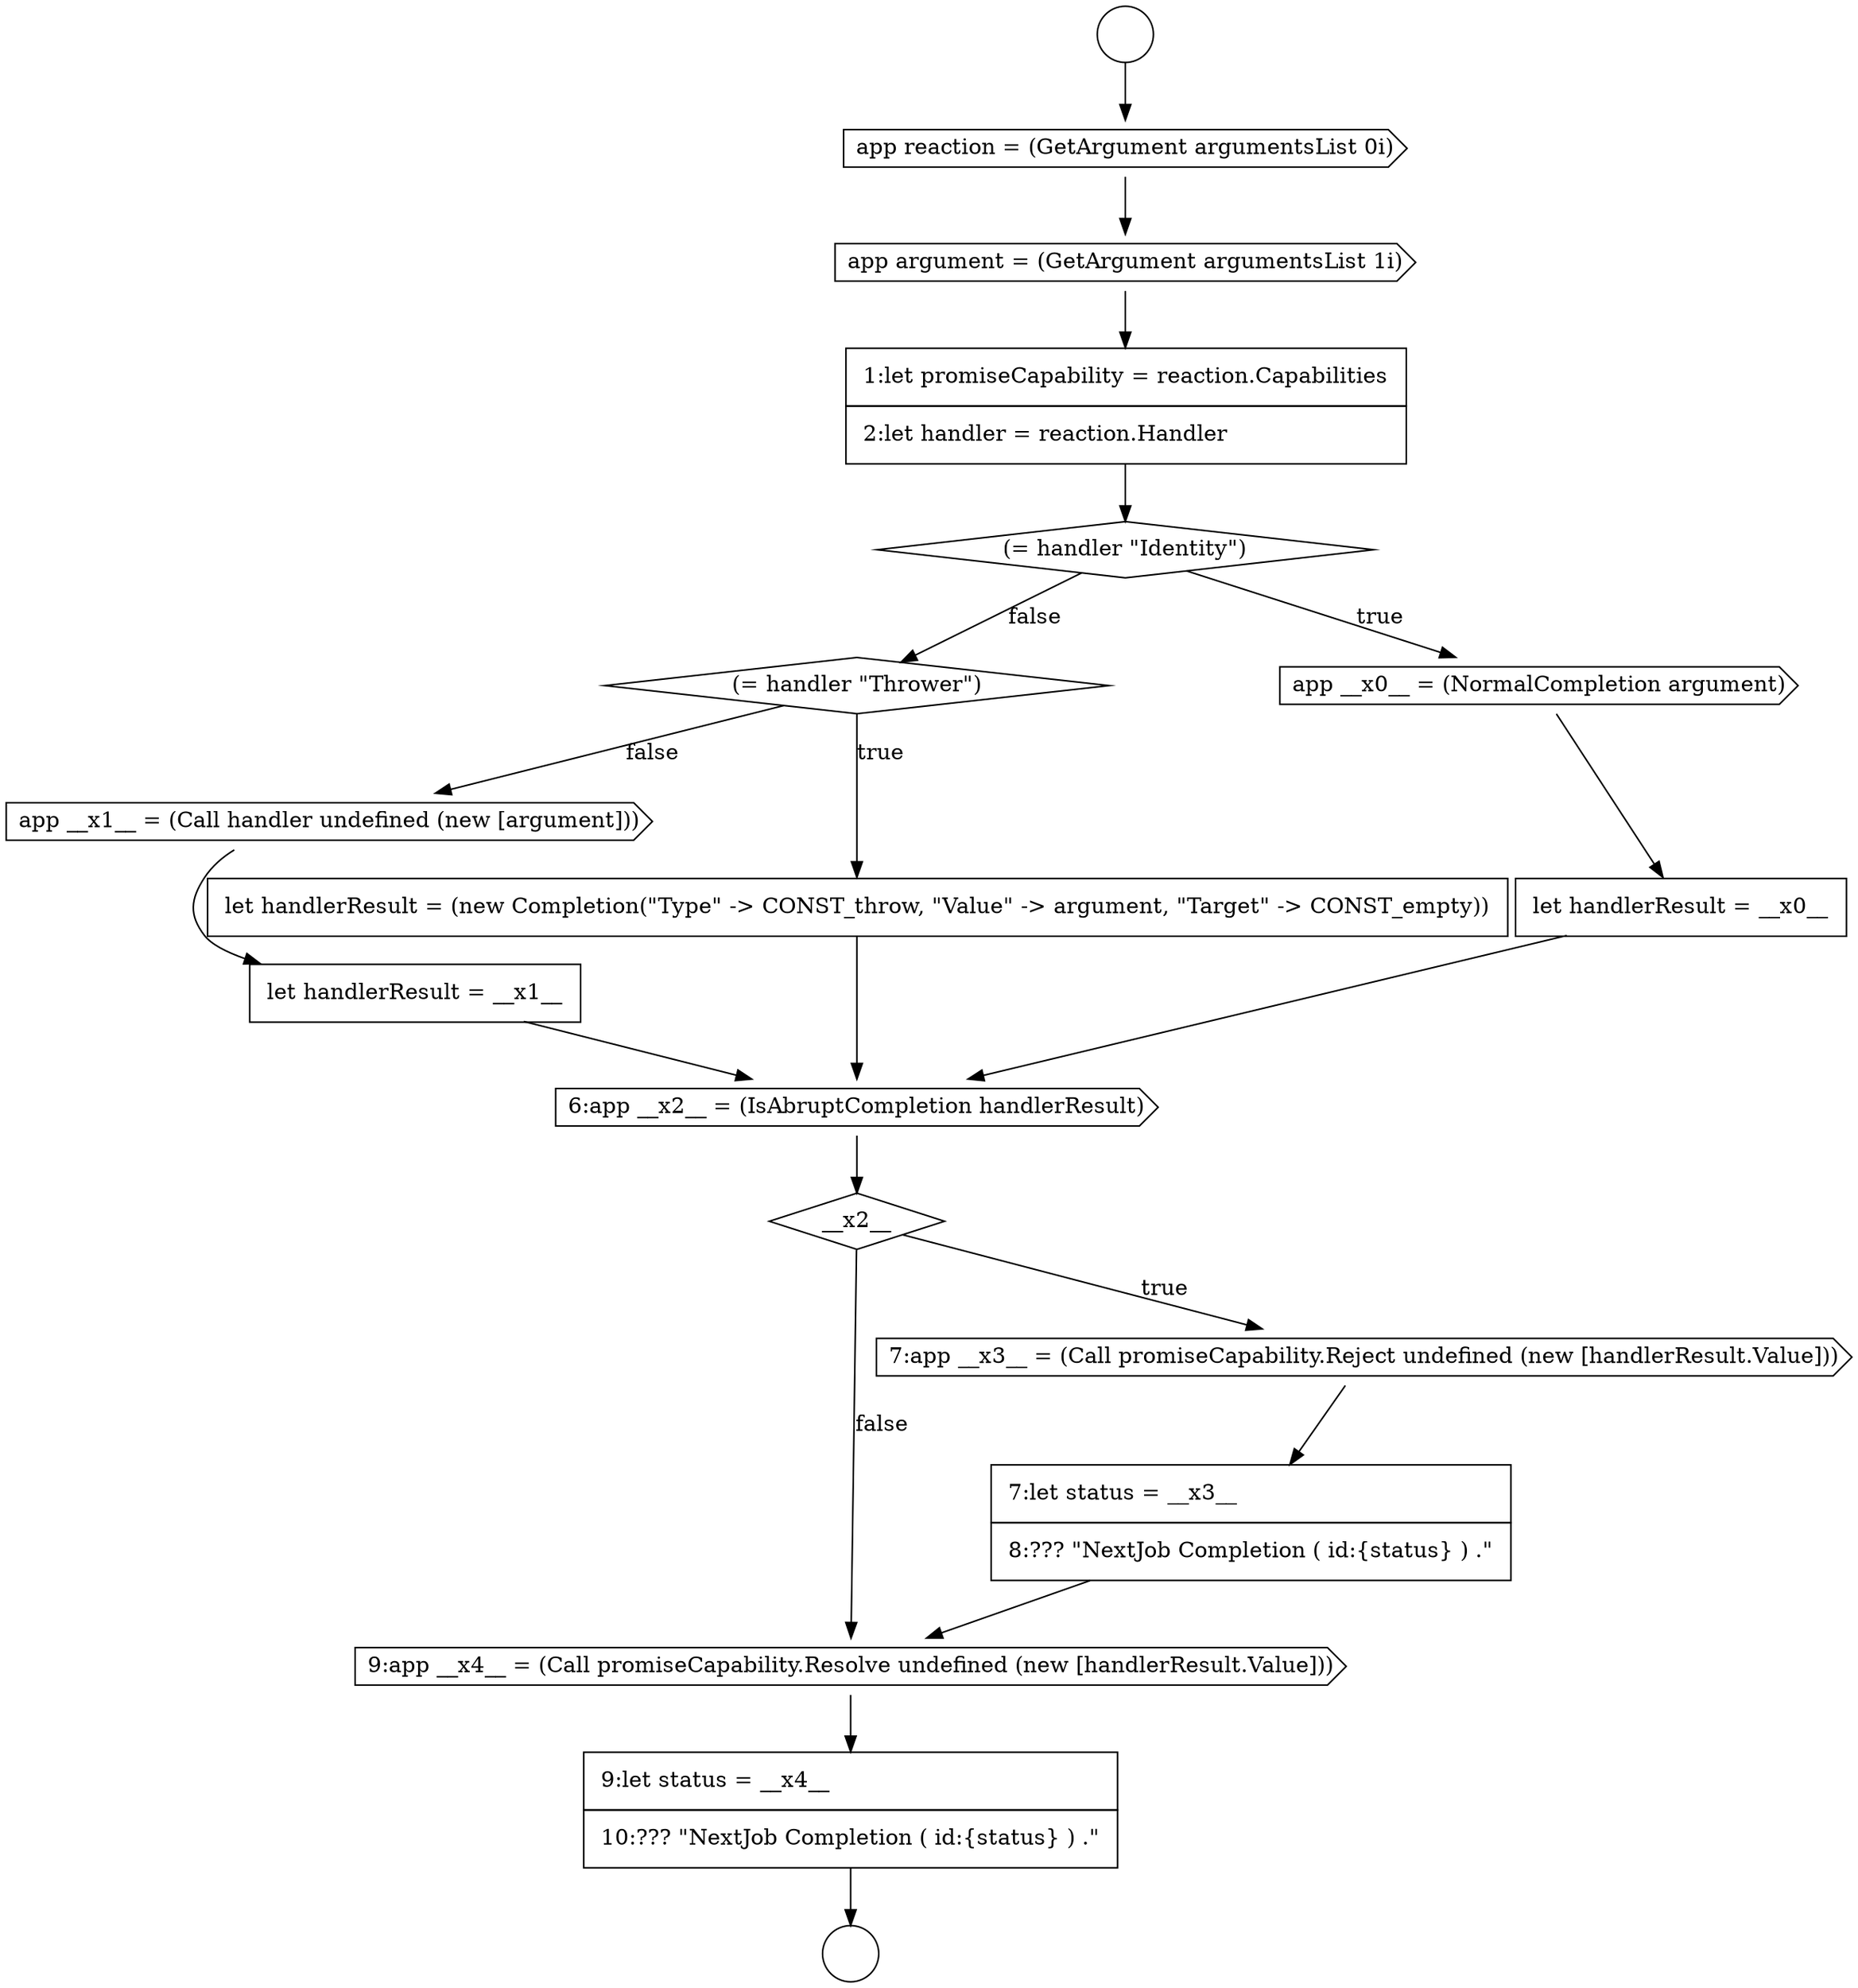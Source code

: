 digraph {
  node15579 [shape=none, margin=0, label=<<font color="black">
    <table border="0" cellborder="1" cellspacing="0" cellpadding="10">
      <tr><td align="left">1:let promiseCapability = reaction.Capabilities</td></tr>
      <tr><td align="left">2:let handler = reaction.Handler</td></tr>
    </table>
  </font>> color="black" fillcolor="white" style=filled]
  node15590 [shape=none, margin=0, label=<<font color="black">
    <table border="0" cellborder="1" cellspacing="0" cellpadding="10">
      <tr><td align="left">7:let status = __x3__</td></tr>
      <tr><td align="left">8:??? &quot;NextJob Completion ( id:{status} ) .&quot;</td></tr>
    </table>
  </font>> color="black" fillcolor="white" style=filled]
  node15586 [shape=none, margin=0, label=<<font color="black">
    <table border="0" cellborder="1" cellspacing="0" cellpadding="10">
      <tr><td align="left">let handlerResult = __x1__</td></tr>
    </table>
  </font>> color="black" fillcolor="white" style=filled]
  node15591 [shape=cds, label=<<font color="black">9:app __x4__ = (Call promiseCapability.Resolve undefined (new [handlerResult.Value]))</font>> color="black" fillcolor="white" style=filled]
  node15578 [shape=cds, label=<<font color="black">app argument = (GetArgument argumentsList 1i)</font>> color="black" fillcolor="white" style=filled]
  node15592 [shape=none, margin=0, label=<<font color="black">
    <table border="0" cellborder="1" cellspacing="0" cellpadding="10">
      <tr><td align="left">9:let status = __x4__</td></tr>
      <tr><td align="left">10:??? &quot;NextJob Completion ( id:{status} ) .&quot;</td></tr>
    </table>
  </font>> color="black" fillcolor="white" style=filled]
  node15577 [shape=cds, label=<<font color="black">app reaction = (GetArgument argumentsList 0i)</font>> color="black" fillcolor="white" style=filled]
  node15575 [shape=circle label=" " color="black" fillcolor="white" style=filled]
  node15580 [shape=diamond, label=<<font color="black">(= handler &quot;Identity&quot;)</font>> color="black" fillcolor="white" style=filled]
  node15585 [shape=cds, label=<<font color="black">app __x1__ = (Call handler undefined (new [argument]))</font>> color="black" fillcolor="white" style=filled]
  node15584 [shape=none, margin=0, label=<<font color="black">
    <table border="0" cellborder="1" cellspacing="0" cellpadding="10">
      <tr><td align="left">let handlerResult = (new Completion(&quot;Type&quot; -&gt; CONST_throw, &quot;Value&quot; -&gt; argument, &quot;Target&quot; -&gt; CONST_empty))</td></tr>
    </table>
  </font>> color="black" fillcolor="white" style=filled]
  node15582 [shape=none, margin=0, label=<<font color="black">
    <table border="0" cellborder="1" cellspacing="0" cellpadding="10">
      <tr><td align="left">let handlerResult = __x0__</td></tr>
    </table>
  </font>> color="black" fillcolor="white" style=filled]
  node15587 [shape=cds, label=<<font color="black">6:app __x2__ = (IsAbruptCompletion handlerResult)</font>> color="black" fillcolor="white" style=filled]
  node15588 [shape=diamond, label=<<font color="black">__x2__</font>> color="black" fillcolor="white" style=filled]
  node15583 [shape=diamond, label=<<font color="black">(= handler &quot;Thrower&quot;)</font>> color="black" fillcolor="white" style=filled]
  node15581 [shape=cds, label=<<font color="black">app __x0__ = (NormalCompletion argument)</font>> color="black" fillcolor="white" style=filled]
  node15576 [shape=circle label=" " color="black" fillcolor="white" style=filled]
  node15589 [shape=cds, label=<<font color="black">7:app __x3__ = (Call promiseCapability.Reject undefined (new [handlerResult.Value]))</font>> color="black" fillcolor="white" style=filled]
  node15588 -> node15589 [label=<<font color="black">true</font>> color="black"]
  node15588 -> node15591 [label=<<font color="black">false</font>> color="black"]
  node15582 -> node15587 [ color="black"]
  node15581 -> node15582 [ color="black"]
  node15580 -> node15581 [label=<<font color="black">true</font>> color="black"]
  node15580 -> node15583 [label=<<font color="black">false</font>> color="black"]
  node15592 -> node15576 [ color="black"]
  node15585 -> node15586 [ color="black"]
  node15589 -> node15590 [ color="black"]
  node15587 -> node15588 [ color="black"]
  node15586 -> node15587 [ color="black"]
  node15584 -> node15587 [ color="black"]
  node15591 -> node15592 [ color="black"]
  node15575 -> node15577 [ color="black"]
  node15579 -> node15580 [ color="black"]
  node15578 -> node15579 [ color="black"]
  node15590 -> node15591 [ color="black"]
  node15577 -> node15578 [ color="black"]
  node15583 -> node15584 [label=<<font color="black">true</font>> color="black"]
  node15583 -> node15585 [label=<<font color="black">false</font>> color="black"]
}
